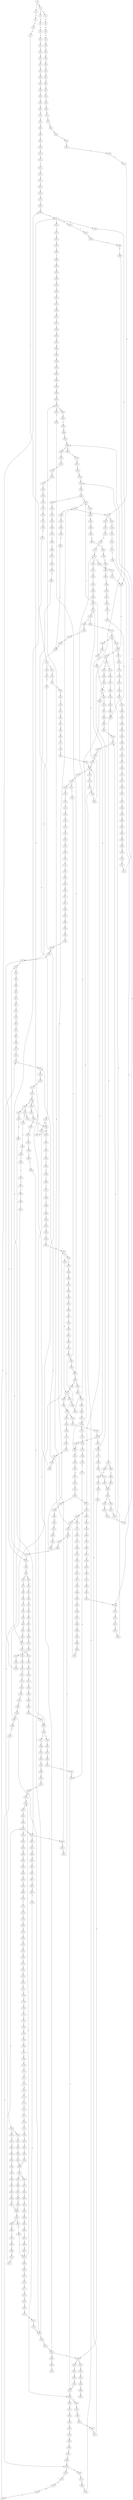 strict digraph  {
	S0 -> S1 [ label = G ];
	S0 -> S2 [ label = C ];
	S1 -> S3 [ label = T ];
	S1 -> S4 [ label = C ];
	S2 -> S5 [ label = C ];
	S3 -> S6 [ label = G ];
	S4 -> S7 [ label = A ];
	S5 -> S8 [ label = C ];
	S6 -> S9 [ label = T ];
	S7 -> S10 [ label = G ];
	S8 -> S11 [ label = G ];
	S9 -> S12 [ label = T ];
	S10 -> S13 [ label = T ];
	S11 -> S14 [ label = T ];
	S12 -> S15 [ label = C ];
	S13 -> S16 [ label = G ];
	S14 -> S17 [ label = A ];
	S14 -> S18 [ label = C ];
	S15 -> S19 [ label = C ];
	S16 -> S20 [ label = C ];
	S17 -> S21 [ label = C ];
	S18 -> S22 [ label = C ];
	S19 -> S23 [ label = A ];
	S20 -> S24 [ label = A ];
	S21 -> S25 [ label = A ];
	S22 -> S26 [ label = A ];
	S23 -> S27 [ label = G ];
	S24 -> S28 [ label = A ];
	S25 -> S29 [ label = G ];
	S26 -> S30 [ label = G ];
	S27 -> S31 [ label = C ];
	S28 -> S32 [ label = C ];
	S29 -> S33 [ label = C ];
	S30 -> S34 [ label = C ];
	S30 -> S35 [ label = T ];
	S31 -> S36 [ label = A ];
	S32 -> S37 [ label = A ];
	S33 -> S38 [ label = A ];
	S34 -> S39 [ label = T ];
	S35 -> S40 [ label = A ];
	S36 -> S41 [ label = G ];
	S37 -> S42 [ label = G ];
	S38 -> S43 [ label = G ];
	S39 -> S44 [ label = T ];
	S40 -> S45 [ label = G ];
	S41 -> S46 [ label = A ];
	S42 -> S47 [ label = C ];
	S43 -> S48 [ label = G ];
	S44 -> S49 [ label = C ];
	S45 -> S50 [ label = G ];
	S45 -> S51 [ label = C ];
	S46 -> S52 [ label = T ];
	S47 -> S53 [ label = T ];
	S48 -> S54 [ label = T ];
	S49 -> S55 [ label = A ];
	S50 -> S56 [ label = G ];
	S51 -> S57 [ label = T ];
	S52 -> S58 [ label = A ];
	S53 -> S59 [ label = A ];
	S54 -> S60 [ label = G ];
	S55 -> S61 [ label = C ];
	S56 -> S62 [ label = T ];
	S57 -> S63 [ label = C ];
	S58 -> S64 [ label = A ];
	S59 -> S65 [ label = C ];
	S60 -> S66 [ label = C ];
	S61 -> S67 [ label = G ];
	S62 -> S68 [ label = C ];
	S63 -> S69 [ label = C ];
	S64 -> S70 [ label = A ];
	S65 -> S71 [ label = G ];
	S66 -> S72 [ label = A ];
	S67 -> S73 [ label = C ];
	S68 -> S74 [ label = A ];
	S69 -> S75 [ label = A ];
	S70 -> S76 [ label = A ];
	S71 -> S77 [ label = A ];
	S72 -> S78 [ label = C ];
	S73 -> S79 [ label = C ];
	S74 -> S80 [ label = C ];
	S75 -> S81 [ label = C ];
	S76 -> S82 [ label = A ];
	S77 -> S83 [ label = G ];
	S78 -> S84 [ label = G ];
	S79 -> S85 [ label = C ];
	S80 -> S86 [ label = T ];
	S81 -> S87 [ label = C ];
	S82 -> S88 [ label = C ];
	S83 -> S89 [ label = A ];
	S84 -> S90 [ label = C ];
	S85 -> S91 [ label = T ];
	S86 -> S92 [ label = C ];
	S87 -> S93 [ label = G ];
	S88 -> S94 [ label = T ];
	S89 -> S95 [ label = A ];
	S90 -> S96 [ label = G ];
	S91 -> S97 [ label = T ];
	S92 -> S98 [ label = G ];
	S93 -> S99 [ label = G ];
	S94 -> S100 [ label = T ];
	S95 -> S101 [ label = C ];
	S96 -> S102 [ label = C ];
	S96 -> S103 [ label = G ];
	S97 -> S104 [ label = C ];
	S98 -> S105 [ label = C ];
	S99 -> S106 [ label = A ];
	S100 -> S107 [ label = T ];
	S101 -> S108 [ label = T ];
	S102 -> S109 [ label = G ];
	S103 -> S110 [ label = T ];
	S104 -> S111 [ label = A ];
	S105 -> S112 [ label = T ];
	S106 -> S113 [ label = C ];
	S107 -> S114 [ label = G ];
	S108 -> S115 [ label = G ];
	S109 -> S116 [ label = C ];
	S109 -> S117 [ label = G ];
	S110 -> S118 [ label = G ];
	S111 -> S119 [ label = T ];
	S112 -> S120 [ label = T ];
	S113 -> S121 [ label = G ];
	S114 -> S122 [ label = C ];
	S115 -> S123 [ label = G ];
	S116 -> S124 [ label = G ];
	S117 -> S125 [ label = C ];
	S118 -> S126 [ label = C ];
	S119 -> S127 [ label = C ];
	S120 -> S128 [ label = C ];
	S121 -> S129 [ label = C ];
	S121 -> S130 [ label = T ];
	S122 -> S131 [ label = C ];
	S123 -> S132 [ label = C ];
	S123 -> S133 [ label = A ];
	S124 -> S134 [ label = T ];
	S125 -> S135 [ label = T ];
	S126 -> S136 [ label = C ];
	S127 -> S137 [ label = C ];
	S128 -> S138 [ label = A ];
	S129 -> S139 [ label = C ];
	S130 -> S140 [ label = C ];
	S131 -> S141 [ label = G ];
	S132 -> S142 [ label = G ];
	S133 -> S143 [ label = C ];
	S134 -> S144 [ label = C ];
	S135 -> S145 [ label = A ];
	S135 -> S146 [ label = G ];
	S136 -> S147 [ label = G ];
	S137 -> S148 [ label = A ];
	S138 -> S149 [ label = T ];
	S139 -> S150 [ label = C ];
	S140 -> S151 [ label = G ];
	S141 -> S152 [ label = T ];
	S142 -> S153 [ label = C ];
	S143 -> S154 [ label = C ];
	S144 -> S155 [ label = G ];
	S145 -> S156 [ label = T ];
	S146 -> S157 [ label = G ];
	S147 -> S158 [ label = C ];
	S148 -> S159 [ label = G ];
	S149 -> S127 [ label = C ];
	S150 -> S160 [ label = A ];
	S151 -> S161 [ label = T ];
	S152 -> S162 [ label = A ];
	S153 -> S163 [ label = A ];
	S154 -> S164 [ label = C ];
	S155 -> S165 [ label = A ];
	S156 -> S166 [ label = A ];
	S157 -> S167 [ label = A ];
	S158 -> S168 [ label = C ];
	S158 -> S169 [ label = A ];
	S159 -> S170 [ label = A ];
	S160 -> S171 [ label = T ];
	S161 -> S172 [ label = G ];
	S162 -> S173 [ label = G ];
	S163 -> S174 [ label = G ];
	S164 -> S175 [ label = G ];
	S165 -> S176 [ label = C ];
	S166 -> S177 [ label = G ];
	S167 -> S178 [ label = A ];
	S168 -> S179 [ label = G ];
	S169 -> S180 [ label = A ];
	S170 -> S181 [ label = A ];
	S171 -> S182 [ label = C ];
	S172 -> S183 [ label = A ];
	S173 -> S184 [ label = C ];
	S174 -> S185 [ label = C ];
	S175 -> S186 [ label = T ];
	S176 -> S187 [ label = G ];
	S177 -> S188 [ label = T ];
	S178 -> S189 [ label = T ];
	S178 -> S190 [ label = G ];
	S179 -> S191 [ label = G ];
	S180 -> S192 [ label = C ];
	S181 -> S193 [ label = C ];
	S182 -> S194 [ label = G ];
	S183 -> S195 [ label = C ];
	S184 -> S196 [ label = C ];
	S185 -> S197 [ label = G ];
	S185 -> S198 [ label = C ];
	S186 -> S199 [ label = C ];
	S187 -> S200 [ label = C ];
	S188 -> S201 [ label = A ];
	S189 -> S202 [ label = G ];
	S190 -> S203 [ label = A ];
	S191 -> S204 [ label = T ];
	S191 -> S205 [ label = A ];
	S192 -> S206 [ label = C ];
	S193 -> S207 [ label = C ];
	S193 -> S208 [ label = A ];
	S194 -> S209 [ label = T ];
	S195 -> S210 [ label = C ];
	S196 -> S211 [ label = G ];
	S197 -> S212 [ label = G ];
	S198 -> S213 [ label = G ];
	S199 -> S214 [ label = T ];
	S200 -> S215 [ label = G ];
	S201 -> S216 [ label = G ];
	S202 -> S217 [ label = G ];
	S203 -> S218 [ label = A ];
	S204 -> S219 [ label = G ];
	S205 -> S220 [ label = A ];
	S206 -> S221 [ label = A ];
	S207 -> S222 [ label = A ];
	S207 -> S223 [ label = G ];
	S208 -> S224 [ label = G ];
	S209 -> S225 [ label = C ];
	S210 -> S226 [ label = G ];
	S211 -> S227 [ label = A ];
	S211 -> S228 [ label = G ];
	S211 -> S229 [ label = C ];
	S212 -> S230 [ label = G ];
	S213 -> S231 [ label = G ];
	S214 -> S232 [ label = C ];
	S215 -> S233 [ label = C ];
	S216 -> S234 [ label = C ];
	S217 -> S235 [ label = G ];
	S218 -> S236 [ label = C ];
	S219 -> S237 [ label = A ];
	S219 -> S238 [ label = G ];
	S220 -> S239 [ label = C ];
	S221 -> S240 [ label = G ];
	S222 -> S241 [ label = G ];
	S222 -> S242 [ label = C ];
	S223 -> S243 [ label = G ];
	S224 -> S244 [ label = C ];
	S225 -> S245 [ label = C ];
	S226 -> S246 [ label = G ];
	S227 -> S247 [ label = A ];
	S228 -> S248 [ label = T ];
	S229 -> S249 [ label = T ];
	S230 -> S250 [ label = T ];
	S231 -> S248 [ label = T ];
	S232 -> S251 [ label = G ];
	S233 -> S252 [ label = C ];
	S234 -> S253 [ label = C ];
	S235 -> S254 [ label = G ];
	S236 -> S255 [ label = G ];
	S237 -> S256 [ label = C ];
	S238 -> S257 [ label = T ];
	S238 -> S258 [ label = A ];
	S239 -> S259 [ label = T ];
	S240 -> S260 [ label = A ];
	S240 -> S261 [ label = T ];
	S241 -> S260 [ label = A ];
	S242 -> S262 [ label = C ];
	S243 -> S263 [ label = A ];
	S244 -> S264 [ label = C ];
	S245 -> S265 [ label = T ];
	S246 -> S266 [ label = T ];
	S247 -> S267 [ label = A ];
	S248 -> S219 [ label = G ];
	S249 -> S268 [ label = G ];
	S250 -> S269 [ label = G ];
	S251 -> S270 [ label = G ];
	S252 -> S271 [ label = T ];
	S253 -> S211 [ label = G ];
	S254 -> S272 [ label = T ];
	S255 -> S273 [ label = G ];
	S256 -> S274 [ label = G ];
	S257 -> S275 [ label = G ];
	S257 -> S276 [ label = T ];
	S258 -> S277 [ label = A ];
	S259 -> S278 [ label = G ];
	S259 -> S279 [ label = A ];
	S260 -> S280 [ label = C ];
	S260 -> S281 [ label = A ];
	S261 -> S282 [ label = C ];
	S262 -> S283 [ label = A ];
	S263 -> S113 [ label = C ];
	S264 -> S284 [ label = G ];
	S265 -> S285 [ label = C ];
	S266 -> S286 [ label = C ];
	S267 -> S287 [ label = C ];
	S268 -> S288 [ label = G ];
	S269 -> S289 [ label = C ];
	S270 -> S290 [ label = C ];
	S271 -> S291 [ label = C ];
	S272 -> S292 [ label = C ];
	S273 -> S293 [ label = C ];
	S274 -> S294 [ label = T ];
	S275 -> S295 [ label = G ];
	S276 -> S296 [ label = A ];
	S277 -> S297 [ label = C ];
	S277 -> S298 [ label = G ];
	S278 -> S299 [ label = C ];
	S278 -> S123 [ label = G ];
	S279 -> S300 [ label = C ];
	S280 -> S301 [ label = T ];
	S281 -> S193 [ label = C ];
	S282 -> S302 [ label = T ];
	S282 -> S303 [ label = G ];
	S283 -> S304 [ label = C ];
	S284 -> S305 [ label = T ];
	S285 -> S306 [ label = T ];
	S286 -> S307 [ label = G ];
	S287 -> S308 [ label = C ];
	S288 -> S309 [ label = A ];
	S289 -> S310 [ label = C ];
	S290 -> S311 [ label = A ];
	S291 -> S312 [ label = G ];
	S292 -> S313 [ label = C ];
	S293 -> S314 [ label = A ];
	S294 -> S315 [ label = G ];
	S295 -> S316 [ label = A ];
	S296 -> S317 [ label = G ];
	S297 -> S318 [ label = C ];
	S298 -> S203 [ label = A ];
	S299 -> S319 [ label = A ];
	S300 -> S320 [ label = A ];
	S301 -> S321 [ label = C ];
	S302 -> S322 [ label = C ];
	S303 -> S323 [ label = T ];
	S303 -> S324 [ label = C ];
	S304 -> S325 [ label = C ];
	S305 -> S326 [ label = C ];
	S306 -> S327 [ label = T ];
	S306 -> S328 [ label = G ];
	S307 -> S329 [ label = C ];
	S308 -> S330 [ label = C ];
	S309 -> S178 [ label = A ];
	S310 -> S147 [ label = G ];
	S311 -> S331 [ label = C ];
	S312 -> S332 [ label = G ];
	S313 -> S333 [ label = G ];
	S314 -> S334 [ label = C ];
	S315 -> S335 [ label = G ];
	S316 -> S277 [ label = A ];
	S317 -> S336 [ label = A ];
	S318 -> S337 [ label = T ];
	S319 -> S338 [ label = A ];
	S320 -> S339 [ label = A ];
	S321 -> S340 [ label = C ];
	S322 -> S341 [ label = T ];
	S323 -> S342 [ label = A ];
	S324 -> S343 [ label = G ];
	S325 -> S344 [ label = C ];
	S326 -> S345 [ label = C ];
	S327 -> S346 [ label = C ];
	S328 -> S347 [ label = T ];
	S329 -> S348 [ label = A ];
	S329 -> S349 [ label = G ];
	S330 -> S350 [ label = C ];
	S331 -> S351 [ label = G ];
	S331 -> S352 [ label = C ];
	S332 -> S353 [ label = G ];
	S333 -> S354 [ label = C ];
	S333 -> S355 [ label = T ];
	S334 -> S352 [ label = C ];
	S334 -> S356 [ label = T ];
	S335 -> S357 [ label = G ];
	S336 -> S358 [ label = A ];
	S337 -> S359 [ label = C ];
	S338 -> S360 [ label = C ];
	S339 -> S361 [ label = C ];
	S340 -> S362 [ label = C ];
	S341 -> S363 [ label = C ];
	S341 -> S364 [ label = G ];
	S342 -> S365 [ label = A ];
	S343 -> S366 [ label = G ];
	S343 -> S367 [ label = C ];
	S344 -> S368 [ label = C ];
	S345 -> S369 [ label = T ];
	S346 -> S370 [ label = T ];
	S347 -> S371 [ label = C ];
	S348 -> S372 [ label = C ];
	S349 -> S373 [ label = T ];
	S350 -> S374 [ label = G ];
	S351 -> S375 [ label = C ];
	S352 -> S376 [ label = G ];
	S353 -> S377 [ label = C ];
	S354 -> S378 [ label = C ];
	S355 -> S379 [ label = C ];
	S356 -> S380 [ label = G ];
	S357 -> S381 [ label = T ];
	S358 -> S382 [ label = G ];
	S359 -> S383 [ label = G ];
	S360 -> S384 [ label = C ];
	S361 -> S385 [ label = G ];
	S362 -> S386 [ label = A ];
	S363 -> S387 [ label = T ];
	S363 -> S388 [ label = G ];
	S364 -> S389 [ label = T ];
	S365 -> S390 [ label = G ];
	S366 -> S391 [ label = C ];
	S367 -> S392 [ label = A ];
	S368 -> S393 [ label = T ];
	S369 -> S285 [ label = C ];
	S370 -> S394 [ label = C ];
	S371 -> S395 [ label = G ];
	S372 -> S396 [ label = G ];
	S373 -> S397 [ label = A ];
	S374 -> S398 [ label = A ];
	S375 -> S96 [ label = G ];
	S376 -> S399 [ label = A ];
	S376 -> S400 [ label = G ];
	S377 -> S401 [ label = T ];
	S378 -> S402 [ label = G ];
	S379 -> S403 [ label = G ];
	S380 -> S404 [ label = G ];
	S381 -> S405 [ label = A ];
	S382 -> S406 [ label = G ];
	S383 -> S407 [ label = G ];
	S384 -> S221 [ label = A ];
	S385 -> S408 [ label = A ];
	S386 -> S409 [ label = T ];
	S387 -> S410 [ label = G ];
	S388 -> S411 [ label = T ];
	S389 -> S412 [ label = A ];
	S390 -> S413 [ label = A ];
	S391 -> S135 [ label = T ];
	S392 -> S414 [ label = G ];
	S393 -> S415 [ label = T ];
	S394 -> S416 [ label = G ];
	S395 -> S417 [ label = T ];
	S396 -> S418 [ label = C ];
	S397 -> S419 [ label = G ];
	S398 -> S420 [ label = C ];
	S399 -> S421 [ label = G ];
	S399 -> S422 [ label = A ];
	S400 -> S423 [ label = G ];
	S401 -> S424 [ label = C ];
	S402 -> S191 [ label = G ];
	S403 -> S425 [ label = G ];
	S404 -> S426 [ label = G ];
	S405 -> S427 [ label = C ];
	S406 -> S428 [ label = G ];
	S407 -> S429 [ label = C ];
	S408 -> S430 [ label = A ];
	S409 -> S431 [ label = C ];
	S410 -> S432 [ label = A ];
	S411 -> S433 [ label = G ];
	S413 -> S434 [ label = C ];
	S414 -> S185 [ label = C ];
	S415 -> S435 [ label = C ];
	S416 -> S436 [ label = G ];
	S417 -> S437 [ label = G ];
	S418 -> S96 [ label = G ];
	S419 -> S438 [ label = C ];
	S420 -> S439 [ label = T ];
	S421 -> S440 [ label = T ];
	S422 -> S441 [ label = T ];
	S423 -> S442 [ label = A ];
	S424 -> S443 [ label = A ];
	S425 -> S444 [ label = A ];
	S426 -> S445 [ label = A ];
	S427 -> S446 [ label = T ];
	S428 -> S447 [ label = G ];
	S429 -> S311 [ label = A ];
	S430 -> S448 [ label = A ];
	S431 -> S449 [ label = T ];
	S432 -> S450 [ label = G ];
	S433 -> S451 [ label = G ];
	S434 -> S452 [ label = G ];
	S435 -> S453 [ label = C ];
	S435 -> S454 [ label = G ];
	S436 -> S455 [ label = A ];
	S437 -> S456 [ label = G ];
	S438 -> S196 [ label = C ];
	S439 -> S457 [ label = A ];
	S440 -> S458 [ label = C ];
	S441 -> S459 [ label = G ];
	S442 -> S460 [ label = A ];
	S443 -> S461 [ label = C ];
	S444 -> S462 [ label = A ];
	S445 -> S463 [ label = A ];
	S446 -> S464 [ label = A ];
	S447 -> S465 [ label = T ];
	S447 -> S466 [ label = G ];
	S448 -> S467 [ label = A ];
	S449 -> S468 [ label = G ];
	S450 -> S469 [ label = T ];
	S451 -> S470 [ label = T ];
	S452 -> S471 [ label = G ];
	S453 -> S472 [ label = T ];
	S454 -> S473 [ label = A ];
	S455 -> S474 [ label = G ];
	S456 -> S470 [ label = T ];
	S457 -> S475 [ label = G ];
	S458 -> S476 [ label = C ];
	S459 -> S477 [ label = T ];
	S460 -> S478 [ label = T ];
	S461 -> S479 [ label = G ];
	S462 -> S480 [ label = C ];
	S463 -> S481 [ label = C ];
	S464 -> S482 [ label = T ];
	S465 -> S483 [ label = C ];
	S466 -> S484 [ label = T ];
	S467 -> S485 [ label = C ];
	S468 -> S486 [ label = C ];
	S469 -> S487 [ label = A ];
	S470 -> S488 [ label = A ];
	S471 -> S489 [ label = C ];
	S472 -> S490 [ label = G ];
	S473 -> S491 [ label = T ];
	S474 -> S492 [ label = A ];
	S475 -> S493 [ label = A ];
	S476 -> S494 [ label = A ];
	S477 -> S495 [ label = A ];
	S478 -> S496 [ label = T ];
	S479 -> S497 [ label = T ];
	S480 -> S498 [ label = A ];
	S480 -> S259 [ label = T ];
	S481 -> S499 [ label = T ];
	S482 -> S500 [ label = T ];
	S483 -> S501 [ label = T ];
	S484 -> S502 [ label = C ];
	S485 -> S503 [ label = A ];
	S486 -> S504 [ label = C ];
	S488 -> S505 [ label = T ];
	S488 -> S506 [ label = C ];
	S489 -> S507 [ label = T ];
	S490 -> S508 [ label = T ];
	S491 -> S509 [ label = C ];
	S492 -> S510 [ label = G ];
	S493 -> S511 [ label = A ];
	S494 -> S512 [ label = G ];
	S495 -> S513 [ label = G ];
	S496 -> S514 [ label = G ];
	S497 -> S515 [ label = C ];
	S498 -> S516 [ label = G ];
	S499 -> S278 [ label = G ];
	S500 -> S517 [ label = G ];
	S501 -> S518 [ label = C ];
	S502 -> S313 [ label = C ];
	S503 -> S519 [ label = G ];
	S504 -> S520 [ label = A ];
	S505 -> S521 [ label = G ];
	S506 -> S522 [ label = C ];
	S507 -> S523 [ label = C ];
	S508 -> S524 [ label = C ];
	S509 -> S525 [ label = G ];
	S510 -> S526 [ label = G ];
	S511 -> S527 [ label = T ];
	S512 -> S35 [ label = T ];
	S512 -> S34 [ label = C ];
	S513 -> S528 [ label = T ];
	S514 -> S529 [ label = A ];
	S515 -> S530 [ label = C ];
	S516 -> S531 [ label = G ];
	S517 -> S532 [ label = G ];
	S518 -> S533 [ label = T ];
	S519 -> S534 [ label = A ];
	S520 -> S535 [ label = G ];
	S521 -> S536 [ label = A ];
	S522 -> S537 [ label = G ];
	S523 -> S538 [ label = T ];
	S524 -> S539 [ label = C ];
	S525 -> S540 [ label = T ];
	S526 -> S541 [ label = T ];
	S527 -> S542 [ label = C ];
	S528 -> S543 [ label = T ];
	S529 -> S544 [ label = A ];
	S530 -> S545 [ label = A ];
	S531 -> S546 [ label = A ];
	S532 -> S547 [ label = A ];
	S533 -> S363 [ label = C ];
	S534 -> S548 [ label = A ];
	S535 -> S549 [ label = T ];
	S536 -> S550 [ label = G ];
	S537 -> S551 [ label = G ];
	S538 -> S552 [ label = C ];
	S539 -> S553 [ label = T ];
	S540 -> S554 [ label = T ];
	S541 -> S555 [ label = C ];
	S542 -> S556 [ label = G ];
	S543 -> S557 [ label = T ];
	S544 -> S558 [ label = C ];
	S545 -> S30 [ label = G ];
	S546 -> S559 [ label = A ];
	S547 -> S560 [ label = A ];
	S548 -> S561 [ label = G ];
	S549 -> S562 [ label = C ];
	S550 -> S563 [ label = C ];
	S551 -> S564 [ label = T ];
	S552 -> S565 [ label = G ];
	S553 -> S566 [ label = A ];
	S553 -> S567 [ label = T ];
	S554 -> S568 [ label = T ];
	S555 -> S569 [ label = C ];
	S556 -> S570 [ label = G ];
	S557 -> S571 [ label = C ];
	S558 -> S572 [ label = C ];
	S559 -> S573 [ label = T ];
	S560 -> S574 [ label = C ];
	S561 -> S575 [ label = G ];
	S562 -> S303 [ label = G ];
	S563 -> S576 [ label = G ];
	S564 -> S577 [ label = G ];
	S565 -> S578 [ label = A ];
	S566 -> S579 [ label = C ];
	S567 -> S580 [ label = G ];
	S568 -> S581 [ label = G ];
	S569 -> S582 [ label = C ];
	S570 -> S583 [ label = G ];
	S571 -> S584 [ label = A ];
	S572 -> S585 [ label = C ];
	S573 -> S586 [ label = A ];
	S574 -> S587 [ label = G ];
	S575 -> S428 [ label = G ];
	S576 -> S588 [ label = G ];
	S577 -> S238 [ label = G ];
	S578 -> S589 [ label = A ];
	S579 -> S590 [ label = T ];
	S580 -> S591 [ label = T ];
	S581 -> S592 [ label = T ];
	S582 -> S593 [ label = A ];
	S582 -> S594 [ label = G ];
	S583 -> S595 [ label = T ];
	S584 -> S596 [ label = C ];
	S585 -> S597 [ label = G ];
	S586 -> S598 [ label = G ];
	S587 -> S599 [ label = G ];
	S588 -> S600 [ label = T ];
	S589 -> S601 [ label = G ];
	S590 -> S602 [ label = A ];
	S591 -> S603 [ label = A ];
	S592 -> S604 [ label = A ];
	S593 -> S605 [ label = G ];
	S594 -> S606 [ label = A ];
	S594 -> S607 [ label = G ];
	S595 -> S608 [ label = A ];
	S596 -> S609 [ label = T ];
	S597 -> S610 [ label = T ];
	S598 -> S611 [ label = T ];
	S599 -> S612 [ label = T ];
	S600 -> S613 [ label = C ];
	S601 -> S614 [ label = T ];
	S602 -> S615 [ label = C ];
	S603 -> S616 [ label = G ];
	S604 -> S617 [ label = G ];
	S605 -> S618 [ label = A ];
	S606 -> S619 [ label = G ];
	S606 -> S620 [ label = A ];
	S607 -> S621 [ label = A ];
	S608 -> S622 [ label = T ];
	S609 -> S623 [ label = C ];
	S610 -> S199 [ label = C ];
	S611 -> S624 [ label = C ];
	S612 -> S625 [ label = A ];
	S613 -> S626 [ label = G ];
	S614 -> S627 [ label = C ];
	S615 -> S628 [ label = C ];
	S616 -> S629 [ label = G ];
	S617 -> S629 [ label = G ];
	S618 -> S630 [ label = G ];
	S619 -> S631 [ label = T ];
	S620 -> S632 [ label = A ];
	S620 -> S633 [ label = G ];
	S621 -> S634 [ label = G ];
	S622 -> S635 [ label = C ];
	S623 -> S636 [ label = C ];
	S624 -> S637 [ label = T ];
	S625 -> S638 [ label = C ];
	S626 -> S329 [ label = C ];
	S627 -> S639 [ label = G ];
	S628 -> S640 [ label = A ];
	S629 -> S641 [ label = A ];
	S630 -> S642 [ label = C ];
	S631 -> S458 [ label = C ];
	S632 -> S643 [ label = G ];
	S633 -> S644 [ label = T ];
	S634 -> S645 [ label = G ];
	S635 -> S646 [ label = C ];
	S636 -> S647 [ label = T ];
	S637 -> S648 [ label = C ];
	S638 -> S649 [ label = G ];
	S639 -> S650 [ label = C ];
	S639 -> S651 [ label = A ];
	S640 -> S652 [ label = G ];
	S641 -> S653 [ label = G ];
	S641 -> S654 [ label = A ];
	S642 -> S655 [ label = C ];
	S643 -> S656 [ label = T ];
	S644 -> S627 [ label = C ];
	S645 -> S657 [ label = C ];
	S646 -> S658 [ label = C ];
	S647 -> S659 [ label = T ];
	S648 -> S341 [ label = T ];
	S649 -> S660 [ label = A ];
	S650 -> S343 [ label = G ];
	S651 -> S661 [ label = G ];
	S652 -> S662 [ label = G ];
	S653 -> S663 [ label = A ];
	S654 -> S664 [ label = A ];
	S655 -> S665 [ label = A ];
	S656 -> S666 [ label = G ];
	S657 -> S667 [ label = G ];
	S658 -> S668 [ label = G ];
	S659 -> S669 [ label = T ];
	S660 -> S670 [ label = A ];
	S661 -> S671 [ label = G ];
	S662 -> S672 [ label = A ];
	S663 -> S673 [ label = G ];
	S664 -> S674 [ label = G ];
	S665 -> S675 [ label = C ];
	S666 -> S676 [ label = T ];
	S667 -> S677 [ label = T ];
	S668 -> S678 [ label = A ];
	S669 -> S679 [ label = C ];
	S670 -> S680 [ label = G ];
	S671 -> S681 [ label = T ];
	S672 -> S682 [ label = G ];
	S673 -> S683 [ label = T ];
	S673 -> S526 [ label = G ];
	S674 -> S684 [ label = G ];
	S675 -> S685 [ label = G ];
	S676 -> S686 [ label = C ];
	S677 -> S687 [ label = G ];
	S678 -> S620 [ label = A ];
	S679 -> S688 [ label = A ];
	S680 -> S689 [ label = A ];
	S681 -> S690 [ label = A ];
	S682 -> S691 [ label = A ];
	S683 -> S692 [ label = C ];
	S684 -> S693 [ label = T ];
	S685 -> S694 [ label = G ];
	S686 -> S695 [ label = G ];
	S686 -> S696 [ label = C ];
	S687 -> S697 [ label = G ];
	S688 -> S698 [ label = T ];
	S689 -> S699 [ label = A ];
	S690 -> S700 [ label = T ];
	S691 -> S673 [ label = G ];
	S692 -> S701 [ label = A ];
	S693 -> S702 [ label = C ];
	S694 -> S703 [ label = T ];
	S695 -> S704 [ label = T ];
	S696 -> S705 [ label = T ];
	S697 -> S706 [ label = T ];
	S698 -> S707 [ label = C ];
	S699 -> S708 [ label = G ];
	S700 -> S709 [ label = A ];
	S701 -> S710 [ label = G ];
	S702 -> S711 [ label = C ];
	S703 -> S712 [ label = T ];
	S704 -> S713 [ label = C ];
	S705 -> S714 [ label = G ];
	S706 -> S488 [ label = A ];
	S707 -> S137 [ label = C ];
	S708 -> S715 [ label = T ];
	S709 -> S716 [ label = A ];
	S710 -> S717 [ label = G ];
	S711 -> S582 [ label = C ];
	S712 -> S718 [ label = A ];
	S713 -> S719 [ label = G ];
	S714 -> S720 [ label = G ];
	S715 -> S721 [ label = G ];
	S716 -> S722 [ label = G ];
	S717 -> S723 [ label = A ];
	S718 -> S724 [ label = C ];
	S719 -> S725 [ label = G ];
	S720 -> S726 [ label = C ];
	S721 -> S727 [ label = T ];
	S722 -> S728 [ label = T ];
	S723 -> S729 [ label = C ];
	S724 -> S730 [ label = T ];
	S725 -> S444 [ label = A ];
	S726 -> S731 [ label = C ];
	S727 -> S686 [ label = C ];
	S728 -> S732 [ label = C ];
	S729 -> S733 [ label = C ];
	S730 -> S734 [ label = G ];
	S731 -> S735 [ label = T ];
	S732 -> S736 [ label = G ];
	S733 -> S737 [ label = A ];
	S734 -> S738 [ label = C ];
	S735 -> S739 [ label = G ];
	S736 -> S740 [ label = T ];
	S737 -> S741 [ label = G ];
	S738 -> S742 [ label = A ];
	S739 -> S743 [ label = G ];
	S740 -> S744 [ label = G ];
	S741 -> S745 [ label = T ];
	S742 -> S746 [ label = G ];
	S743 -> S747 [ label = G ];
	S744 -> S456 [ label = G ];
	S745 -> S282 [ label = C ];
	S746 -> S748 [ label = A ];
	S747 -> S749 [ label = T ];
	S748 -> S750 [ label = C ];
	S749 -> S751 [ label = C ];
	S750 -> S752 [ label = G ];
	S751 -> S753 [ label = C ];
	S752 -> S754 [ label = G ];
	S753 -> S755 [ label = C ];
	S754 -> S756 [ label = A ];
	S755 -> S594 [ label = G ];
	S756 -> S757 [ label = C ];
	S757 -> S758 [ label = A ];
	S758 -> S759 [ label = C ];
	S759 -> S760 [ label = A ];
	S760 -> S761 [ label = C ];
	S761 -> S762 [ label = C ];
	S762 -> S763 [ label = T ];
	S763 -> S764 [ label = C ];
	S764 -> S765 [ label = T ];
	S765 -> S766 [ label = A ];
	S766 -> S767 [ label = G ];
	S767 -> S768 [ label = A ];
	S768 -> S769 [ label = A ];
	S769 -> S770 [ label = C ];
	S770 -> S771 [ label = G ];
	S771 -> S772 [ label = A ];
	S772 -> S773 [ label = G ];
	S773 -> S774 [ label = G ];
	S774 -> S775 [ label = T ];
	S775 -> S776 [ label = G ];
	S776 -> S777 [ label = T ];
	S777 -> S778 [ label = C ];
	S778 -> S779 [ label = C ];
	S779 -> S780 [ label = C ];
	S780 -> S781 [ label = T ];
	S781 -> S782 [ label = G ];
	S782 -> S783 [ label = T ];
	S783 -> S784 [ label = C ];
	S784 -> S539 [ label = C ];
}

